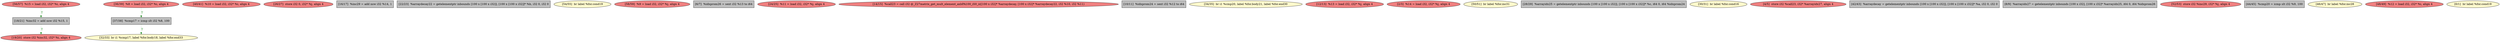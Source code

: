 
digraph G {


node1294 [fillcolor=lightcoral,label="[19/20]  store i32 %inc32, i32* %i, align 4",shape=ellipse,style=filled ]
node1292 [fillcolor=lightcoral,label="[36/39]  %8 = load i32, i32* %i, align 4",shape=ellipse,style=filled ]
node1291 [fillcolor=lightcoral,label="[40/41]  %10 = load i32, i32* %i, align 4",shape=ellipse,style=filled ]
node1290 [fillcolor=lightcoral,label="[26/27]  store i32 0, i32* %j, align 4",shape=ellipse,style=filled ]
node1288 [fillcolor=grey,label="[16/17]  %inc29 = add nsw i32 %14, 1",shape=rectangle,style=filled ]
node1283 [fillcolor=grey,label="[22/23]  %arraydecay22 = getelementptr inbounds [100 x [100 x i32]], [100 x [100 x i32]]* %b, i32 0, i32 0",shape=rectangle,style=filled ]
node1287 [fillcolor=grey,label="[18/21]  %inc32 = add nsw i32 %15, 1",shape=rectangle,style=filled ]
node1270 [fillcolor=lightcoral,label="[56/57]  %15 = load i32, i32* %i, align 4",shape=ellipse,style=filled ]
node1271 [fillcolor=lemonchiffon,label="[54/55]  br label %for.cond19",shape=ellipse,style=filled ]
node1293 [fillcolor=lightcoral,label="[58/59]  %9 = load i32, i32* %j, align 4",shape=ellipse,style=filled ]
node1279 [fillcolor=grey,label="[6/7]  %idxprom26 = sext i32 %13 to i64",shape=rectangle,style=filled ]
node1289 [fillcolor=lightcoral,label="[24/25]  %11 = load i32, i32* %j, align 4",shape=ellipse,style=filled ]
node1285 [fillcolor=lightcoral,label="[14/15]  %call23 = call i32 @_Z27matrix_get_mult_element_axbPA100_iS0_ii([100 x i32]* %arraydecay, [100 x i32]* %arraydecay22, i32 %10, i32 %11)",shape=ellipse,style=filled ]
node1282 [fillcolor=grey,label="[10/11]  %idxprom24 = sext i32 %12 to i64",shape=rectangle,style=filled ]
node1268 [fillcolor=lemonchiffon,label="[34/35]  br i1 %cmp20, label %for.body21, label %for.end30",shape=ellipse,style=filled ]
node1286 [fillcolor=lightcoral,label="[12/13]  %13 = load i32, i32* %j, align 4",shape=ellipse,style=filled ]
node1284 [fillcolor=lightcoral,label="[2/3]  %14 = load i32, i32* %j, align 4",shape=ellipse,style=filled ]
node1269 [fillcolor=grey,label="[37/38]  %cmp17 = icmp slt i32 %8, 100",shape=rectangle,style=filled ]
node1276 [fillcolor=lemonchiffon,label="[50/51]  br label %for.inc31",shape=ellipse,style=filled ]
node1267 [fillcolor=lemonchiffon,label="[32/33]  br i1 %cmp17, label %for.body18, label %for.end33",shape=ellipse,style=filled ]
node1265 [fillcolor=grey,label="[28/29]  %arrayidx25 = getelementptr inbounds [100 x [100 x i32]], [100 x [100 x i32]]* %c, i64 0, i64 %idxprom24",shape=rectangle,style=filled ]
node1266 [fillcolor=lemonchiffon,label="[30/31]  br label %for.cond16",shape=ellipse,style=filled ]
node1278 [fillcolor=lightcoral,label="[4/5]  store i32 %call23, i32* %arrayidx27, align 4",shape=ellipse,style=filled ]
node1273 [fillcolor=grey,label="[42/43]  %arraydecay = getelementptr inbounds [100 x [100 x i32]], [100 x [100 x i32]]* %a, i32 0, i32 0",shape=rectangle,style=filled ]
node1281 [fillcolor=grey,label="[8/9]  %arrayidx27 = getelementptr inbounds [100 x i32], [100 x i32]* %arrayidx25, i64 0, i64 %idxprom26",shape=rectangle,style=filled ]
node1272 [fillcolor=lightcoral,label="[52/53]  store i32 %inc29, i32* %j, align 4",shape=ellipse,style=filled ]
node1274 [fillcolor=grey,label="[44/45]  %cmp20 = icmp slt i32 %9, 100",shape=rectangle,style=filled ]
node1275 [fillcolor=lemonchiffon,label="[46/47]  br label %for.inc28",shape=ellipse,style=filled ]
node1277 [fillcolor=lightcoral,label="[48/49]  %12 = load i32, i32* %i, align 4",shape=ellipse,style=filled ]
node1280 [fillcolor=lemonchiffon,label="[0/1]  br label %for.cond19",shape=ellipse,style=filled ]

node1292->node1269 [style=dotted,color=forestgreen,label="T",fontcolor=forestgreen ]
node1287->node1294 [style=dotted,color=forestgreen,label="T",fontcolor=forestgreen ]
node1270->node1287 [style=dotted,color=forestgreen,label="T",fontcolor=forestgreen ]
node1269->node1267 [style=dotted,color=forestgreen,label="T",fontcolor=forestgreen ]


}
